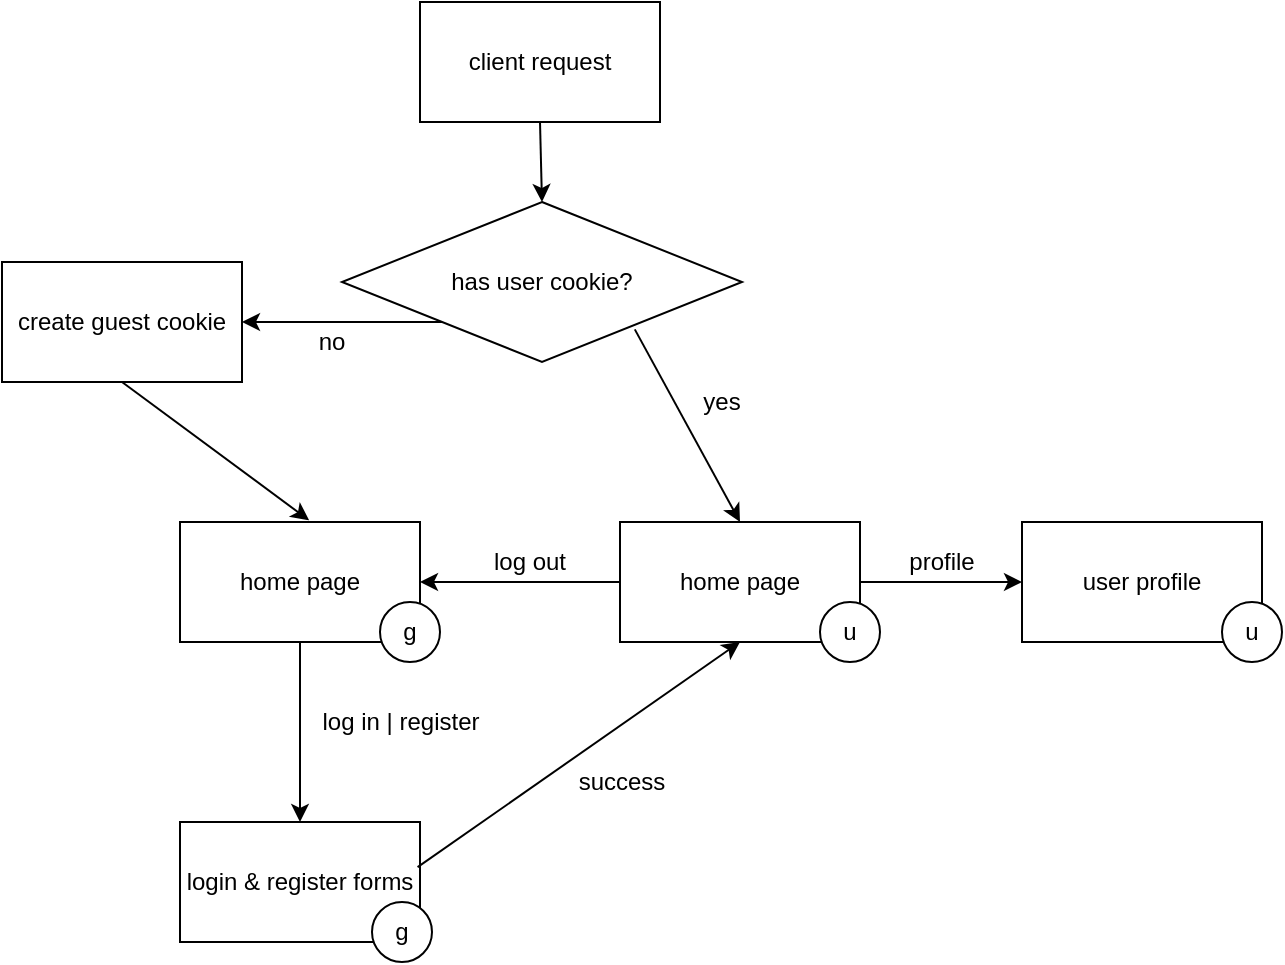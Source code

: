 <mxfile version="14.5.1" type="device"><diagram id="f054quTARo9J5P73-9y6" name="Page-1"><mxGraphModel dx="813" dy="454" grid="1" gridSize="10" guides="1" tooltips="1" connect="1" arrows="1" fold="1" page="1" pageScale="1" pageWidth="827" pageHeight="1169" math="0" shadow="0"><root><mxCell id="0"/><mxCell id="1" parent="0"/><mxCell id="Po0vgPOBKmIwv-p91fCk-7" value="home page" style="rounded=0;whiteSpace=wrap;html=1;" vertex="1" parent="1"><mxGeometry x="239" y="320" width="120" height="60" as="geometry"/></mxCell><mxCell id="Po0vgPOBKmIwv-p91fCk-8" value="g" style="ellipse;whiteSpace=wrap;html=1;aspect=fixed;" vertex="1" parent="1"><mxGeometry x="339" y="360" width="30" height="30" as="geometry"/></mxCell><mxCell id="Po0vgPOBKmIwv-p91fCk-10" value="login &amp;amp; register forms" style="rounded=0;whiteSpace=wrap;html=1;" vertex="1" parent="1"><mxGeometry x="239" y="470" width="120" height="60" as="geometry"/></mxCell><mxCell id="Po0vgPOBKmIwv-p91fCk-14" value="g" style="ellipse;whiteSpace=wrap;html=1;aspect=fixed;" vertex="1" parent="1"><mxGeometry x="335" y="510" width="30" height="30" as="geometry"/></mxCell><mxCell id="Po0vgPOBKmIwv-p91fCk-15" value="home page" style="rounded=0;whiteSpace=wrap;html=1;" vertex="1" parent="1"><mxGeometry x="459" y="320" width="120" height="60" as="geometry"/></mxCell><mxCell id="Po0vgPOBKmIwv-p91fCk-16" value="u" style="ellipse;whiteSpace=wrap;html=1;aspect=fixed;" vertex="1" parent="1"><mxGeometry x="559" y="360" width="30" height="30" as="geometry"/></mxCell><mxCell id="Po0vgPOBKmIwv-p91fCk-17" value="" style="endArrow=classic;html=1;exitX=0;exitY=0.5;exitDx=0;exitDy=0;entryX=1;entryY=0.5;entryDx=0;entryDy=0;" edge="1" parent="1" source="Po0vgPOBKmIwv-p91fCk-15" target="Po0vgPOBKmIwv-p91fCk-7"><mxGeometry width="50" height="50" relative="1" as="geometry"><mxPoint x="390" y="500" as="sourcePoint"/><mxPoint x="440" y="450" as="targetPoint"/></mxGeometry></mxCell><mxCell id="Po0vgPOBKmIwv-p91fCk-18" value="log out" style="text;html=1;strokeColor=none;fillColor=none;align=center;verticalAlign=middle;whiteSpace=wrap;rounded=0;" vertex="1" parent="1"><mxGeometry x="393.5" y="330" width="40" height="20" as="geometry"/></mxCell><mxCell id="Po0vgPOBKmIwv-p91fCk-20" value="" style="endArrow=classic;html=1;exitX=0.5;exitY=1;exitDx=0;exitDy=0;entryX=0.5;entryY=0;entryDx=0;entryDy=0;" edge="1" parent="1" source="Po0vgPOBKmIwv-p91fCk-7" target="Po0vgPOBKmIwv-p91fCk-10"><mxGeometry width="50" height="50" relative="1" as="geometry"><mxPoint x="390" y="500" as="sourcePoint"/><mxPoint x="440" y="450" as="targetPoint"/></mxGeometry></mxCell><mxCell id="Po0vgPOBKmIwv-p91fCk-21" value="log in | register" style="text;html=1;strokeColor=none;fillColor=none;align=center;verticalAlign=middle;whiteSpace=wrap;rounded=0;" vertex="1" parent="1"><mxGeometry x="299" y="410" width="101" height="20" as="geometry"/></mxCell><mxCell id="Po0vgPOBKmIwv-p91fCk-22" value="" style="endArrow=classic;html=1;exitX=0.99;exitY=0.376;exitDx=0;exitDy=0;exitPerimeter=0;entryX=0.5;entryY=1;entryDx=0;entryDy=0;" edge="1" parent="1" source="Po0vgPOBKmIwv-p91fCk-10" target="Po0vgPOBKmIwv-p91fCk-15"><mxGeometry width="50" height="50" relative="1" as="geometry"><mxPoint x="390" y="500" as="sourcePoint"/><mxPoint x="440" y="450" as="targetPoint"/></mxGeometry></mxCell><mxCell id="Po0vgPOBKmIwv-p91fCk-23" value="success" style="text;html=1;strokeColor=none;fillColor=none;align=center;verticalAlign=middle;whiteSpace=wrap;rounded=0;" vertex="1" parent="1"><mxGeometry x="440" y="440" width="40" height="20" as="geometry"/></mxCell><mxCell id="Po0vgPOBKmIwv-p91fCk-25" value="client request" style="rounded=0;whiteSpace=wrap;html=1;" vertex="1" parent="1"><mxGeometry x="359" y="60" width="120" height="60" as="geometry"/></mxCell><mxCell id="Po0vgPOBKmIwv-p91fCk-26" value="has user cookie?" style="rhombus;whiteSpace=wrap;html=1;" vertex="1" parent="1"><mxGeometry x="320" y="160" width="200" height="80" as="geometry"/></mxCell><mxCell id="Po0vgPOBKmIwv-p91fCk-27" value="" style="endArrow=classic;html=1;exitX=0.732;exitY=0.796;exitDx=0;exitDy=0;exitPerimeter=0;entryX=0.5;entryY=0;entryDx=0;entryDy=0;" edge="1" parent="1" source="Po0vgPOBKmIwv-p91fCk-26" target="Po0vgPOBKmIwv-p91fCk-15"><mxGeometry width="50" height="50" relative="1" as="geometry"><mxPoint x="410" y="280" as="sourcePoint"/><mxPoint x="460" y="230" as="targetPoint"/></mxGeometry></mxCell><mxCell id="Po0vgPOBKmIwv-p91fCk-28" value="yes" style="text;html=1;strokeColor=none;fillColor=none;align=center;verticalAlign=middle;whiteSpace=wrap;rounded=0;" vertex="1" parent="1"><mxGeometry x="490" y="250" width="40" height="20" as="geometry"/></mxCell><mxCell id="Po0vgPOBKmIwv-p91fCk-29" value="" style="endArrow=classic;html=1;exitX=0;exitY=1;exitDx=0;exitDy=0;" edge="1" parent="1" source="Po0vgPOBKmIwv-p91fCk-26" target="Po0vgPOBKmIwv-p91fCk-30"><mxGeometry width="50" height="50" relative="1" as="geometry"><mxPoint x="410" y="280" as="sourcePoint"/><mxPoint x="240" y="220" as="targetPoint"/></mxGeometry></mxCell><mxCell id="Po0vgPOBKmIwv-p91fCk-30" value="create guest cookie" style="rounded=0;whiteSpace=wrap;html=1;" vertex="1" parent="1"><mxGeometry x="150" y="190" width="120" height="60" as="geometry"/></mxCell><mxCell id="Po0vgPOBKmIwv-p91fCk-32" value="" style="endArrow=classic;html=1;exitX=0.5;exitY=1;exitDx=0;exitDy=0;entryX=0.538;entryY=-0.014;entryDx=0;entryDy=0;entryPerimeter=0;" edge="1" parent="1" source="Po0vgPOBKmIwv-p91fCk-30" target="Po0vgPOBKmIwv-p91fCk-7"><mxGeometry width="50" height="50" relative="1" as="geometry"><mxPoint x="410" y="280" as="sourcePoint"/><mxPoint x="460" y="230" as="targetPoint"/></mxGeometry></mxCell><mxCell id="Po0vgPOBKmIwv-p91fCk-33" value="" style="endArrow=classic;html=1;exitX=0.5;exitY=1;exitDx=0;exitDy=0;entryX=0.5;entryY=0;entryDx=0;entryDy=0;" edge="1" parent="1" source="Po0vgPOBKmIwv-p91fCk-25" target="Po0vgPOBKmIwv-p91fCk-26"><mxGeometry width="50" height="50" relative="1" as="geometry"><mxPoint x="410" y="280" as="sourcePoint"/><mxPoint x="460" y="230" as="targetPoint"/></mxGeometry></mxCell><mxCell id="Po0vgPOBKmIwv-p91fCk-34" value="no" style="text;html=1;strokeColor=none;fillColor=none;align=center;verticalAlign=middle;whiteSpace=wrap;rounded=0;" vertex="1" parent="1"><mxGeometry x="295" y="220" width="40" height="20" as="geometry"/></mxCell><mxCell id="Po0vgPOBKmIwv-p91fCk-35" value="" style="endArrow=classic;html=1;" edge="1" parent="1"><mxGeometry width="50" height="50" relative="1" as="geometry"><mxPoint x="579" y="350" as="sourcePoint"/><mxPoint x="660" y="350" as="targetPoint"/></mxGeometry></mxCell><mxCell id="Po0vgPOBKmIwv-p91fCk-36" value="user profile" style="rounded=0;whiteSpace=wrap;html=1;" vertex="1" parent="1"><mxGeometry x="660" y="320" width="120" height="60" as="geometry"/></mxCell><mxCell id="Po0vgPOBKmIwv-p91fCk-37" value="profile" style="text;html=1;strokeColor=none;fillColor=none;align=center;verticalAlign=middle;whiteSpace=wrap;rounded=0;" vertex="1" parent="1"><mxGeometry x="600" y="330" width="40" height="20" as="geometry"/></mxCell><mxCell id="Po0vgPOBKmIwv-p91fCk-38" value="u" style="ellipse;whiteSpace=wrap;html=1;aspect=fixed;" vertex="1" parent="1"><mxGeometry x="760" y="360" width="30" height="30" as="geometry"/></mxCell></root></mxGraphModel></diagram></mxfile>
